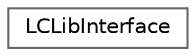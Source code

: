 digraph "类继承关系图"
{
 // LATEX_PDF_SIZE
  bgcolor="transparent";
  edge [fontname=Helvetica,fontsize=10,labelfontname=Helvetica,labelfontsize=10];
  node [fontname=Helvetica,fontsize=10,shape=box,height=0.2,width=0.4];
  rankdir="LR";
  Node0 [id="Node000000",label="LCLibInterface",height=0.2,width=0.4,color="grey40", fillcolor="white", style="filled",URL="$struct_l_c_lib_interface.html",tooltip=" "];
}
